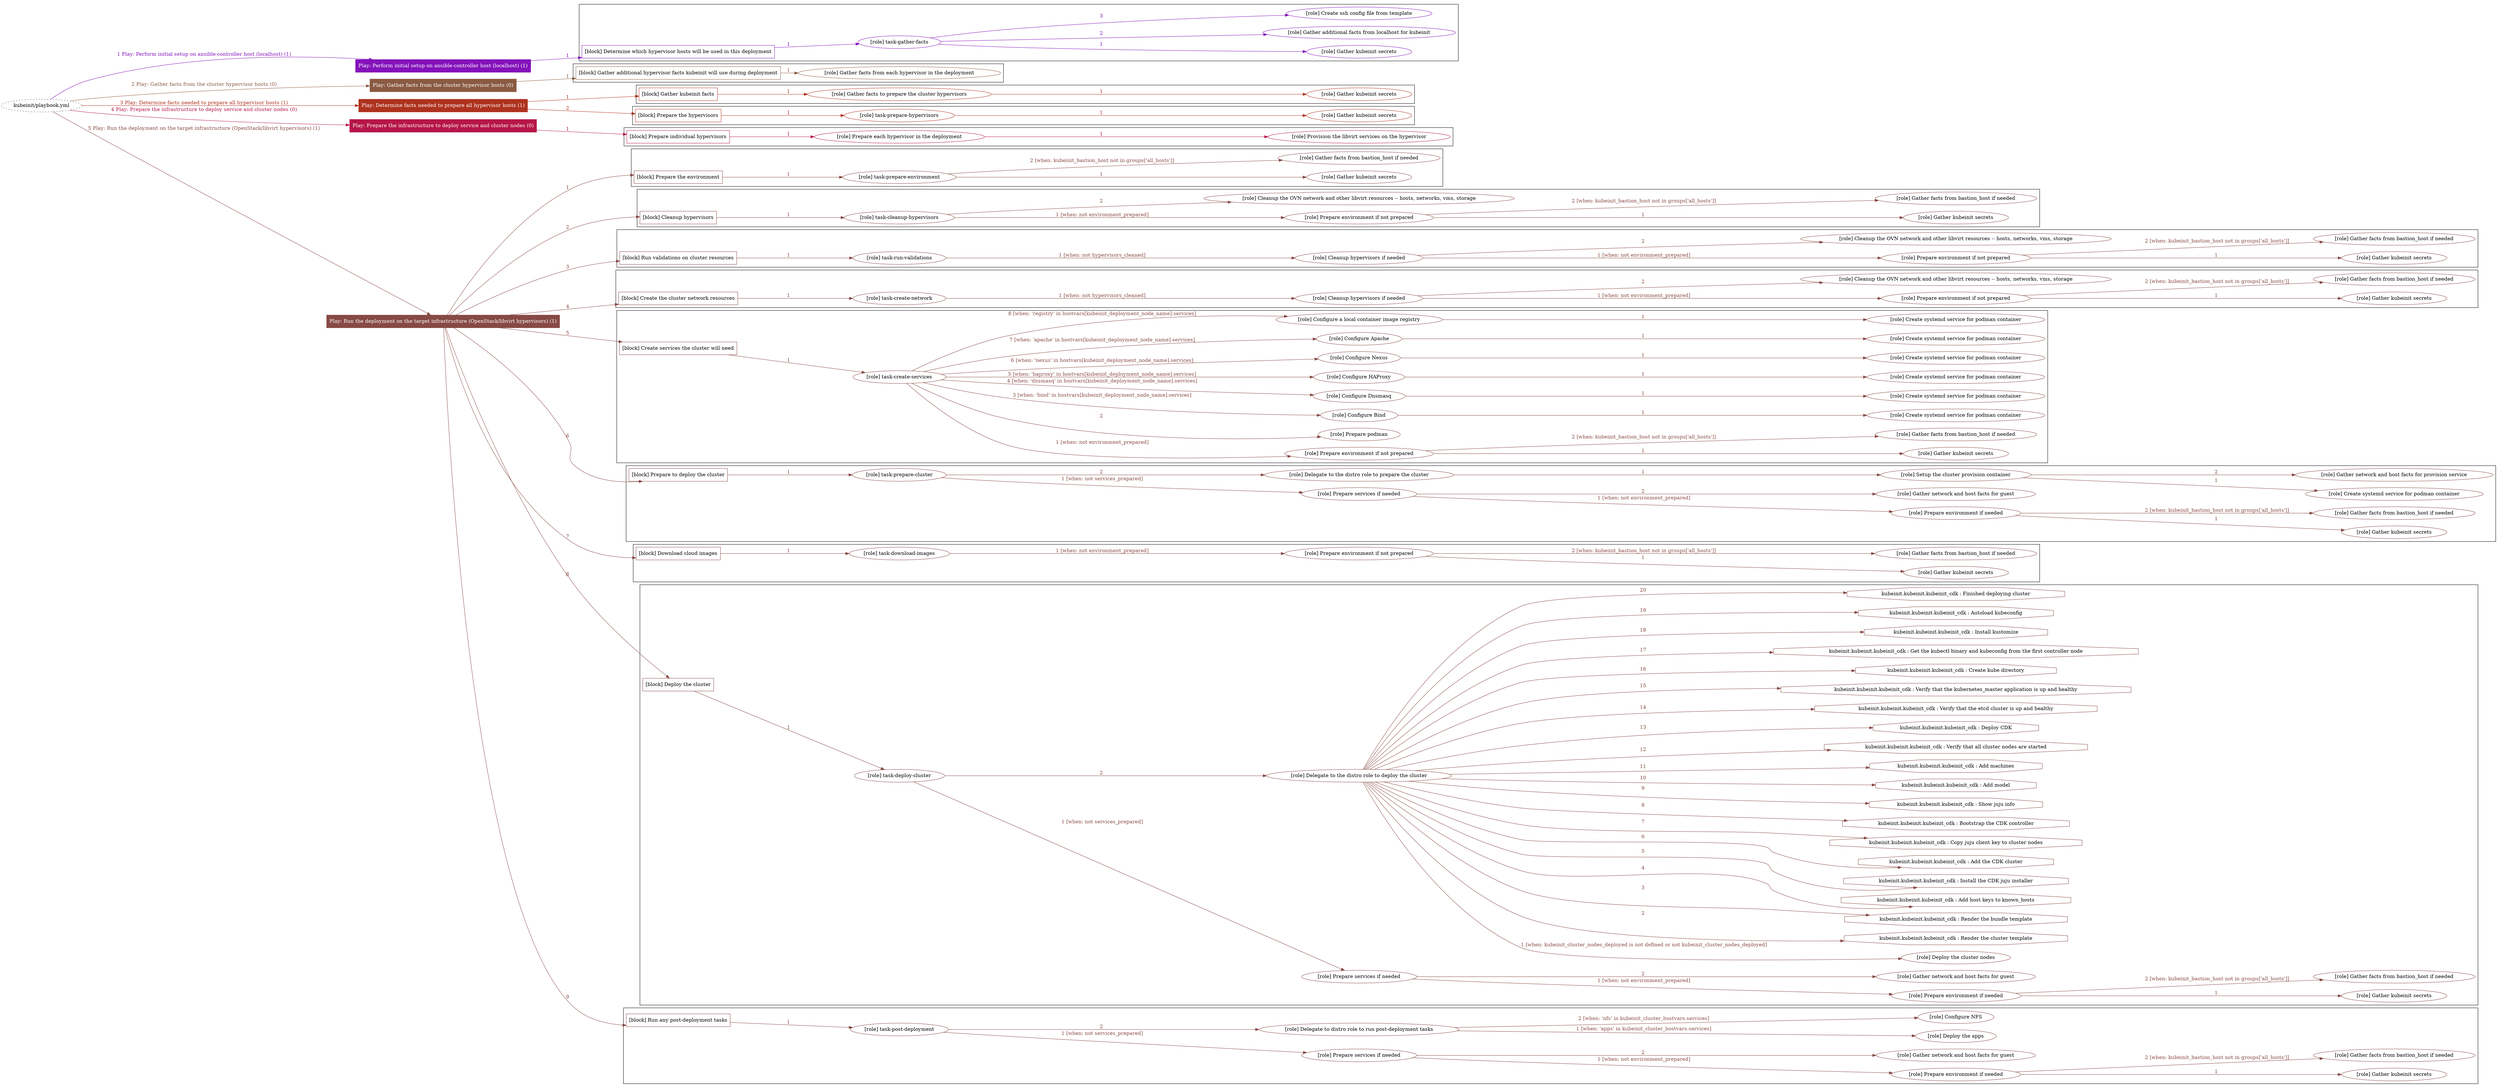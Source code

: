 digraph {
	graph [concentrate=true ordering=in rankdir=LR ratio=fill]
	edge [esep=5 sep=10]
	"kubeinit/playbook.yml" [URL="/home/runner/work/kubeinit/kubeinit/kubeinit/playbook.yml" id=playbook_63dfe992 style=dotted]
	"kubeinit/playbook.yml" -> play_4d8165f4 [label="1 Play: Perform initial setup on ansible-controller host (localhost) (1)" color="#8412ba" fontcolor="#8412ba" id=edge_play_4d8165f4 labeltooltip="1 Play: Perform initial setup on ansible-controller host (localhost) (1)" tooltip="1 Play: Perform initial setup on ansible-controller host (localhost) (1)"]
	subgraph "Play: Perform initial setup on ansible-controller host (localhost) (1)" {
		play_4d8165f4 [label="Play: Perform initial setup on ansible-controller host (localhost) (1)" URL="/home/runner/work/kubeinit/kubeinit/kubeinit/playbook.yml" color="#8412ba" fontcolor="#ffffff" id=play_4d8165f4 shape=box style=filled tooltip=localhost]
		play_4d8165f4 -> block_15922cde [label=1 color="#8412ba" fontcolor="#8412ba" id=edge_block_15922cde labeltooltip=1 tooltip=1]
		subgraph cluster_block_15922cde {
			block_15922cde [label="[block] Determine which hypervisor hosts will be used in this deployment" URL="/home/runner/work/kubeinit/kubeinit/kubeinit/playbook.yml" color="#8412ba" id=block_15922cde labeltooltip="Determine which hypervisor hosts will be used in this deployment" shape=box tooltip="Determine which hypervisor hosts will be used in this deployment"]
			block_15922cde -> role_a9858b9d [label="1 " color="#8412ba" fontcolor="#8412ba" id=edge_role_a9858b9d labeltooltip="1 " tooltip="1 "]
			subgraph "task-gather-facts" {
				role_a9858b9d [label="[role] task-gather-facts" URL="/home/runner/work/kubeinit/kubeinit/kubeinit/playbook.yml" color="#8412ba" id=role_a9858b9d tooltip="task-gather-facts"]
				role_a9858b9d -> role_01f33e39 [label="1 " color="#8412ba" fontcolor="#8412ba" id=edge_role_01f33e39 labeltooltip="1 " tooltip="1 "]
				subgraph "Gather kubeinit secrets" {
					role_01f33e39 [label="[role] Gather kubeinit secrets" URL="/home/runner/.ansible/collections/ansible_collections/kubeinit/kubeinit/roles/kubeinit_prepare/tasks/build_hypervisors_group.yml" color="#8412ba" id=role_01f33e39 tooltip="Gather kubeinit secrets"]
				}
				role_a9858b9d -> role_e69e0e6e [label="2 " color="#8412ba" fontcolor="#8412ba" id=edge_role_e69e0e6e labeltooltip="2 " tooltip="2 "]
				subgraph "Gather additional facts from localhost for kubeinit" {
					role_e69e0e6e [label="[role] Gather additional facts from localhost for kubeinit" URL="/home/runner/.ansible/collections/ansible_collections/kubeinit/kubeinit/roles/kubeinit_prepare/tasks/build_hypervisors_group.yml" color="#8412ba" id=role_e69e0e6e tooltip="Gather additional facts from localhost for kubeinit"]
				}
				role_a9858b9d -> role_93efa104 [label="3 " color="#8412ba" fontcolor="#8412ba" id=edge_role_93efa104 labeltooltip="3 " tooltip="3 "]
				subgraph "Create ssh config file from template" {
					role_93efa104 [label="[role] Create ssh config file from template" URL="/home/runner/.ansible/collections/ansible_collections/kubeinit/kubeinit/roles/kubeinit_prepare/tasks/build_hypervisors_group.yml" color="#8412ba" id=role_93efa104 tooltip="Create ssh config file from template"]
				}
			}
		}
	}
	"kubeinit/playbook.yml" -> play_3448096b [label="2 Play: Gather facts from the cluster hypervisor hosts (0)" color="#8a5a42" fontcolor="#8a5a42" id=edge_play_3448096b labeltooltip="2 Play: Gather facts from the cluster hypervisor hosts (0)" tooltip="2 Play: Gather facts from the cluster hypervisor hosts (0)"]
	subgraph "Play: Gather facts from the cluster hypervisor hosts (0)" {
		play_3448096b [label="Play: Gather facts from the cluster hypervisor hosts (0)" URL="/home/runner/work/kubeinit/kubeinit/kubeinit/playbook.yml" color="#8a5a42" fontcolor="#ffffff" id=play_3448096b shape=box style=filled tooltip="Play: Gather facts from the cluster hypervisor hosts (0)"]
		play_3448096b -> block_5c78b23b [label=1 color="#8a5a42" fontcolor="#8a5a42" id=edge_block_5c78b23b labeltooltip=1 tooltip=1]
		subgraph cluster_block_5c78b23b {
			block_5c78b23b [label="[block] Gather additional hypervisor facts kubeinit will use during deployment" URL="/home/runner/work/kubeinit/kubeinit/kubeinit/playbook.yml" color="#8a5a42" id=block_5c78b23b labeltooltip="Gather additional hypervisor facts kubeinit will use during deployment" shape=box tooltip="Gather additional hypervisor facts kubeinit will use during deployment"]
			block_5c78b23b -> role_9b6daf00 [label="1 " color="#8a5a42" fontcolor="#8a5a42" id=edge_role_9b6daf00 labeltooltip="1 " tooltip="1 "]
			subgraph "Gather facts from each hypervisor in the deployment" {
				role_9b6daf00 [label="[role] Gather facts from each hypervisor in the deployment" URL="/home/runner/work/kubeinit/kubeinit/kubeinit/playbook.yml" color="#8a5a42" id=role_9b6daf00 tooltip="Gather facts from each hypervisor in the deployment"]
			}
		}
	}
	"kubeinit/playbook.yml" -> play_6c14ac7a [label="3 Play: Determine facts needed to prepare all hypervisor hosts (1)" color="#ae321e" fontcolor="#ae321e" id=edge_play_6c14ac7a labeltooltip="3 Play: Determine facts needed to prepare all hypervisor hosts (1)" tooltip="3 Play: Determine facts needed to prepare all hypervisor hosts (1)"]
	subgraph "Play: Determine facts needed to prepare all hypervisor hosts (1)" {
		play_6c14ac7a [label="Play: Determine facts needed to prepare all hypervisor hosts (1)" URL="/home/runner/work/kubeinit/kubeinit/kubeinit/playbook.yml" color="#ae321e" fontcolor="#ffffff" id=play_6c14ac7a shape=box style=filled tooltip=localhost]
		play_6c14ac7a -> block_cfe07d1e [label=1 color="#ae321e" fontcolor="#ae321e" id=edge_block_cfe07d1e labeltooltip=1 tooltip=1]
		subgraph cluster_block_cfe07d1e {
			block_cfe07d1e [label="[block] Gather kubeinit facts" URL="/home/runner/work/kubeinit/kubeinit/kubeinit/playbook.yml" color="#ae321e" id=block_cfe07d1e labeltooltip="Gather kubeinit facts" shape=box tooltip="Gather kubeinit facts"]
			block_cfe07d1e -> role_ba1e9439 [label="1 " color="#ae321e" fontcolor="#ae321e" id=edge_role_ba1e9439 labeltooltip="1 " tooltip="1 "]
			subgraph "Gather facts to prepare the cluster hypervisors" {
				role_ba1e9439 [label="[role] Gather facts to prepare the cluster hypervisors" URL="/home/runner/work/kubeinit/kubeinit/kubeinit/playbook.yml" color="#ae321e" id=role_ba1e9439 tooltip="Gather facts to prepare the cluster hypervisors"]
				role_ba1e9439 -> role_24fb82e9 [label="1 " color="#ae321e" fontcolor="#ae321e" id=edge_role_24fb82e9 labeltooltip="1 " tooltip="1 "]
				subgraph "Gather kubeinit secrets" {
					role_24fb82e9 [label="[role] Gather kubeinit secrets" URL="/home/runner/.ansible/collections/ansible_collections/kubeinit/kubeinit/roles/kubeinit_prepare/tasks/gather_kubeinit_facts.yml" color="#ae321e" id=role_24fb82e9 tooltip="Gather kubeinit secrets"]
				}
			}
		}
		play_6c14ac7a -> block_3a1b915b [label=2 color="#ae321e" fontcolor="#ae321e" id=edge_block_3a1b915b labeltooltip=2 tooltip=2]
		subgraph cluster_block_3a1b915b {
			block_3a1b915b [label="[block] Prepare the hypervisors" URL="/home/runner/work/kubeinit/kubeinit/kubeinit/playbook.yml" color="#ae321e" id=block_3a1b915b labeltooltip="Prepare the hypervisors" shape=box tooltip="Prepare the hypervisors"]
			block_3a1b915b -> role_227595f3 [label="1 " color="#ae321e" fontcolor="#ae321e" id=edge_role_227595f3 labeltooltip="1 " tooltip="1 "]
			subgraph "task-prepare-hypervisors" {
				role_227595f3 [label="[role] task-prepare-hypervisors" URL="/home/runner/work/kubeinit/kubeinit/kubeinit/playbook.yml" color="#ae321e" id=role_227595f3 tooltip="task-prepare-hypervisors"]
				role_227595f3 -> role_4bbdd921 [label="1 " color="#ae321e" fontcolor="#ae321e" id=edge_role_4bbdd921 labeltooltip="1 " tooltip="1 "]
				subgraph "Gather kubeinit secrets" {
					role_4bbdd921 [label="[role] Gather kubeinit secrets" URL="/home/runner/.ansible/collections/ansible_collections/kubeinit/kubeinit/roles/kubeinit_prepare/tasks/gather_kubeinit_facts.yml" color="#ae321e" id=role_4bbdd921 tooltip="Gather kubeinit secrets"]
				}
			}
		}
	}
	"kubeinit/playbook.yml" -> play_77555829 [label="4 Play: Prepare the infrastructure to deploy service and cluster nodes (0)" color="#b61649" fontcolor="#b61649" id=edge_play_77555829 labeltooltip="4 Play: Prepare the infrastructure to deploy service and cluster nodes (0)" tooltip="4 Play: Prepare the infrastructure to deploy service and cluster nodes (0)"]
	subgraph "Play: Prepare the infrastructure to deploy service and cluster nodes (0)" {
		play_77555829 [label="Play: Prepare the infrastructure to deploy service and cluster nodes (0)" URL="/home/runner/work/kubeinit/kubeinit/kubeinit/playbook.yml" color="#b61649" fontcolor="#ffffff" id=play_77555829 shape=box style=filled tooltip="Play: Prepare the infrastructure to deploy service and cluster nodes (0)"]
		play_77555829 -> block_b51683d6 [label=1 color="#b61649" fontcolor="#b61649" id=edge_block_b51683d6 labeltooltip=1 tooltip=1]
		subgraph cluster_block_b51683d6 {
			block_b51683d6 [label="[block] Prepare individual hypervisors" URL="/home/runner/work/kubeinit/kubeinit/kubeinit/playbook.yml" color="#b61649" id=block_b51683d6 labeltooltip="Prepare individual hypervisors" shape=box tooltip="Prepare individual hypervisors"]
			block_b51683d6 -> role_044b424b [label="1 " color="#b61649" fontcolor="#b61649" id=edge_role_044b424b labeltooltip="1 " tooltip="1 "]
			subgraph "Prepare each hypervisor in the deployment" {
				role_044b424b [label="[role] Prepare each hypervisor in the deployment" URL="/home/runner/work/kubeinit/kubeinit/kubeinit/playbook.yml" color="#b61649" id=role_044b424b tooltip="Prepare each hypervisor in the deployment"]
				role_044b424b -> role_d6245e61 [label="1 " color="#b61649" fontcolor="#b61649" id=edge_role_d6245e61 labeltooltip="1 " tooltip="1 "]
				subgraph "Provision the libvirt services on the hypervisor" {
					role_d6245e61 [label="[role] Provision the libvirt services on the hypervisor" URL="/home/runner/.ansible/collections/ansible_collections/kubeinit/kubeinit/roles/kubeinit_prepare/tasks/prepare_hypervisor.yml" color="#b61649" id=role_d6245e61 tooltip="Provision the libvirt services on the hypervisor"]
				}
			}
		}
	}
	"kubeinit/playbook.yml" -> play_7e631a6d [label="5 Play: Run the deployment on the target infrastructure (OpenStack/libvirt hypervisors) (1)" color="#874945" fontcolor="#874945" id=edge_play_7e631a6d labeltooltip="5 Play: Run the deployment on the target infrastructure (OpenStack/libvirt hypervisors) (1)" tooltip="5 Play: Run the deployment on the target infrastructure (OpenStack/libvirt hypervisors) (1)"]
	subgraph "Play: Run the deployment on the target infrastructure (OpenStack/libvirt hypervisors) (1)" {
		play_7e631a6d [label="Play: Run the deployment on the target infrastructure (OpenStack/libvirt hypervisors) (1)" URL="/home/runner/work/kubeinit/kubeinit/kubeinit/playbook.yml" color="#874945" fontcolor="#ffffff" id=play_7e631a6d shape=box style=filled tooltip=localhost]
		play_7e631a6d -> block_fbdd9a4f [label=1 color="#874945" fontcolor="#874945" id=edge_block_fbdd9a4f labeltooltip=1 tooltip=1]
		subgraph cluster_block_fbdd9a4f {
			block_fbdd9a4f [label="[block] Prepare the environment" URL="/home/runner/work/kubeinit/kubeinit/kubeinit/playbook.yml" color="#874945" id=block_fbdd9a4f labeltooltip="Prepare the environment" shape=box tooltip="Prepare the environment"]
			block_fbdd9a4f -> role_422ac066 [label="1 " color="#874945" fontcolor="#874945" id=edge_role_422ac066 labeltooltip="1 " tooltip="1 "]
			subgraph "task-prepare-environment" {
				role_422ac066 [label="[role] task-prepare-environment" URL="/home/runner/work/kubeinit/kubeinit/kubeinit/playbook.yml" color="#874945" id=role_422ac066 tooltip="task-prepare-environment"]
				role_422ac066 -> role_73064e0f [label="1 " color="#874945" fontcolor="#874945" id=edge_role_73064e0f labeltooltip="1 " tooltip="1 "]
				subgraph "Gather kubeinit secrets" {
					role_73064e0f [label="[role] Gather kubeinit secrets" URL="/home/runner/.ansible/collections/ansible_collections/kubeinit/kubeinit/roles/kubeinit_prepare/tasks/gather_kubeinit_facts.yml" color="#874945" id=role_73064e0f tooltip="Gather kubeinit secrets"]
				}
				role_422ac066 -> role_fd7efb9d [label="2 [when: kubeinit_bastion_host not in groups['all_hosts']]" color="#874945" fontcolor="#874945" id=edge_role_fd7efb9d labeltooltip="2 [when: kubeinit_bastion_host not in groups['all_hosts']]" tooltip="2 [when: kubeinit_bastion_host not in groups['all_hosts']]"]
				subgraph "Gather facts from bastion_host if needed" {
					role_fd7efb9d [label="[role] Gather facts from bastion_host if needed" URL="/home/runner/.ansible/collections/ansible_collections/kubeinit/kubeinit/roles/kubeinit_prepare/tasks/main.yml" color="#874945" id=role_fd7efb9d tooltip="Gather facts from bastion_host if needed"]
				}
			}
		}
		play_7e631a6d -> block_b7f941a2 [label=2 color="#874945" fontcolor="#874945" id=edge_block_b7f941a2 labeltooltip=2 tooltip=2]
		subgraph cluster_block_b7f941a2 {
			block_b7f941a2 [label="[block] Cleanup hypervisors" URL="/home/runner/work/kubeinit/kubeinit/kubeinit/playbook.yml" color="#874945" id=block_b7f941a2 labeltooltip="Cleanup hypervisors" shape=box tooltip="Cleanup hypervisors"]
			block_b7f941a2 -> role_b563147d [label="1 " color="#874945" fontcolor="#874945" id=edge_role_b563147d labeltooltip="1 " tooltip="1 "]
			subgraph "task-cleanup-hypervisors" {
				role_b563147d [label="[role] task-cleanup-hypervisors" URL="/home/runner/work/kubeinit/kubeinit/kubeinit/playbook.yml" color="#874945" id=role_b563147d tooltip="task-cleanup-hypervisors"]
				role_b563147d -> role_cd617e5e [label="1 [when: not environment_prepared]" color="#874945" fontcolor="#874945" id=edge_role_cd617e5e labeltooltip="1 [when: not environment_prepared]" tooltip="1 [when: not environment_prepared]"]
				subgraph "Prepare environment if not prepared" {
					role_cd617e5e [label="[role] Prepare environment if not prepared" URL="/home/runner/.ansible/collections/ansible_collections/kubeinit/kubeinit/roles/kubeinit_libvirt/tasks/cleanup_hypervisors.yml" color="#874945" id=role_cd617e5e tooltip="Prepare environment if not prepared"]
					role_cd617e5e -> role_ede94a9c [label="1 " color="#874945" fontcolor="#874945" id=edge_role_ede94a9c labeltooltip="1 " tooltip="1 "]
					subgraph "Gather kubeinit secrets" {
						role_ede94a9c [label="[role] Gather kubeinit secrets" URL="/home/runner/.ansible/collections/ansible_collections/kubeinit/kubeinit/roles/kubeinit_prepare/tasks/gather_kubeinit_facts.yml" color="#874945" id=role_ede94a9c tooltip="Gather kubeinit secrets"]
					}
					role_cd617e5e -> role_a4274be6 [label="2 [when: kubeinit_bastion_host not in groups['all_hosts']]" color="#874945" fontcolor="#874945" id=edge_role_a4274be6 labeltooltip="2 [when: kubeinit_bastion_host not in groups['all_hosts']]" tooltip="2 [when: kubeinit_bastion_host not in groups['all_hosts']]"]
					subgraph "Gather facts from bastion_host if needed" {
						role_a4274be6 [label="[role] Gather facts from bastion_host if needed" URL="/home/runner/.ansible/collections/ansible_collections/kubeinit/kubeinit/roles/kubeinit_prepare/tasks/main.yml" color="#874945" id=role_a4274be6 tooltip="Gather facts from bastion_host if needed"]
					}
				}
				role_b563147d -> role_19e2530e [label="2 " color="#874945" fontcolor="#874945" id=edge_role_19e2530e labeltooltip="2 " tooltip="2 "]
				subgraph "Cleanup the OVN network and other libvirt resources -- hosts, networks, vms, storage" {
					role_19e2530e [label="[role] Cleanup the OVN network and other libvirt resources -- hosts, networks, vms, storage" URL="/home/runner/.ansible/collections/ansible_collections/kubeinit/kubeinit/roles/kubeinit_libvirt/tasks/cleanup_hypervisors.yml" color="#874945" id=role_19e2530e tooltip="Cleanup the OVN network and other libvirt resources -- hosts, networks, vms, storage"]
				}
			}
		}
		play_7e631a6d -> block_2fbdec76 [label=3 color="#874945" fontcolor="#874945" id=edge_block_2fbdec76 labeltooltip=3 tooltip=3]
		subgraph cluster_block_2fbdec76 {
			block_2fbdec76 [label="[block] Run validations on cluster resources" URL="/home/runner/work/kubeinit/kubeinit/kubeinit/playbook.yml" color="#874945" id=block_2fbdec76 labeltooltip="Run validations on cluster resources" shape=box tooltip="Run validations on cluster resources"]
			block_2fbdec76 -> role_89cdd386 [label="1 " color="#874945" fontcolor="#874945" id=edge_role_89cdd386 labeltooltip="1 " tooltip="1 "]
			subgraph "task-run-validations" {
				role_89cdd386 [label="[role] task-run-validations" URL="/home/runner/work/kubeinit/kubeinit/kubeinit/playbook.yml" color="#874945" id=role_89cdd386 tooltip="task-run-validations"]
				role_89cdd386 -> role_2e65c4b2 [label="1 [when: not hypervisors_cleaned]" color="#874945" fontcolor="#874945" id=edge_role_2e65c4b2 labeltooltip="1 [when: not hypervisors_cleaned]" tooltip="1 [when: not hypervisors_cleaned]"]
				subgraph "Cleanup hypervisors if needed" {
					role_2e65c4b2 [label="[role] Cleanup hypervisors if needed" URL="/home/runner/.ansible/collections/ansible_collections/kubeinit/kubeinit/roles/kubeinit_validations/tasks/main.yml" color="#874945" id=role_2e65c4b2 tooltip="Cleanup hypervisors if needed"]
					role_2e65c4b2 -> role_f9a7a554 [label="1 [when: not environment_prepared]" color="#874945" fontcolor="#874945" id=edge_role_f9a7a554 labeltooltip="1 [when: not environment_prepared]" tooltip="1 [when: not environment_prepared]"]
					subgraph "Prepare environment if not prepared" {
						role_f9a7a554 [label="[role] Prepare environment if not prepared" URL="/home/runner/.ansible/collections/ansible_collections/kubeinit/kubeinit/roles/kubeinit_libvirt/tasks/cleanup_hypervisors.yml" color="#874945" id=role_f9a7a554 tooltip="Prepare environment if not prepared"]
						role_f9a7a554 -> role_8419df7d [label="1 " color="#874945" fontcolor="#874945" id=edge_role_8419df7d labeltooltip="1 " tooltip="1 "]
						subgraph "Gather kubeinit secrets" {
							role_8419df7d [label="[role] Gather kubeinit secrets" URL="/home/runner/.ansible/collections/ansible_collections/kubeinit/kubeinit/roles/kubeinit_prepare/tasks/gather_kubeinit_facts.yml" color="#874945" id=role_8419df7d tooltip="Gather kubeinit secrets"]
						}
						role_f9a7a554 -> role_884745bf [label="2 [when: kubeinit_bastion_host not in groups['all_hosts']]" color="#874945" fontcolor="#874945" id=edge_role_884745bf labeltooltip="2 [when: kubeinit_bastion_host not in groups['all_hosts']]" tooltip="2 [when: kubeinit_bastion_host not in groups['all_hosts']]"]
						subgraph "Gather facts from bastion_host if needed" {
							role_884745bf [label="[role] Gather facts from bastion_host if needed" URL="/home/runner/.ansible/collections/ansible_collections/kubeinit/kubeinit/roles/kubeinit_prepare/tasks/main.yml" color="#874945" id=role_884745bf tooltip="Gather facts from bastion_host if needed"]
						}
					}
					role_2e65c4b2 -> role_ef9e0c22 [label="2 " color="#874945" fontcolor="#874945" id=edge_role_ef9e0c22 labeltooltip="2 " tooltip="2 "]
					subgraph "Cleanup the OVN network and other libvirt resources -- hosts, networks, vms, storage" {
						role_ef9e0c22 [label="[role] Cleanup the OVN network and other libvirt resources -- hosts, networks, vms, storage" URL="/home/runner/.ansible/collections/ansible_collections/kubeinit/kubeinit/roles/kubeinit_libvirt/tasks/cleanup_hypervisors.yml" color="#874945" id=role_ef9e0c22 tooltip="Cleanup the OVN network and other libvirt resources -- hosts, networks, vms, storage"]
					}
				}
			}
		}
		play_7e631a6d -> block_248c5309 [label=4 color="#874945" fontcolor="#874945" id=edge_block_248c5309 labeltooltip=4 tooltip=4]
		subgraph cluster_block_248c5309 {
			block_248c5309 [label="[block] Create the cluster network resources" URL="/home/runner/work/kubeinit/kubeinit/kubeinit/playbook.yml" color="#874945" id=block_248c5309 labeltooltip="Create the cluster network resources" shape=box tooltip="Create the cluster network resources"]
			block_248c5309 -> role_6c17239c [label="1 " color="#874945" fontcolor="#874945" id=edge_role_6c17239c labeltooltip="1 " tooltip="1 "]
			subgraph "task-create-network" {
				role_6c17239c [label="[role] task-create-network" URL="/home/runner/work/kubeinit/kubeinit/kubeinit/playbook.yml" color="#874945" id=role_6c17239c tooltip="task-create-network"]
				role_6c17239c -> role_3d003e0c [label="1 [when: not hypervisors_cleaned]" color="#874945" fontcolor="#874945" id=edge_role_3d003e0c labeltooltip="1 [when: not hypervisors_cleaned]" tooltip="1 [when: not hypervisors_cleaned]"]
				subgraph "Cleanup hypervisors if needed" {
					role_3d003e0c [label="[role] Cleanup hypervisors if needed" URL="/home/runner/.ansible/collections/ansible_collections/kubeinit/kubeinit/roles/kubeinit_libvirt/tasks/create_network.yml" color="#874945" id=role_3d003e0c tooltip="Cleanup hypervisors if needed"]
					role_3d003e0c -> role_642766af [label="1 [when: not environment_prepared]" color="#874945" fontcolor="#874945" id=edge_role_642766af labeltooltip="1 [when: not environment_prepared]" tooltip="1 [when: not environment_prepared]"]
					subgraph "Prepare environment if not prepared" {
						role_642766af [label="[role] Prepare environment if not prepared" URL="/home/runner/.ansible/collections/ansible_collections/kubeinit/kubeinit/roles/kubeinit_libvirt/tasks/cleanup_hypervisors.yml" color="#874945" id=role_642766af tooltip="Prepare environment if not prepared"]
						role_642766af -> role_17c8a7ea [label="1 " color="#874945" fontcolor="#874945" id=edge_role_17c8a7ea labeltooltip="1 " tooltip="1 "]
						subgraph "Gather kubeinit secrets" {
							role_17c8a7ea [label="[role] Gather kubeinit secrets" URL="/home/runner/.ansible/collections/ansible_collections/kubeinit/kubeinit/roles/kubeinit_prepare/tasks/gather_kubeinit_facts.yml" color="#874945" id=role_17c8a7ea tooltip="Gather kubeinit secrets"]
						}
						role_642766af -> role_70b1d93e [label="2 [when: kubeinit_bastion_host not in groups['all_hosts']]" color="#874945" fontcolor="#874945" id=edge_role_70b1d93e labeltooltip="2 [when: kubeinit_bastion_host not in groups['all_hosts']]" tooltip="2 [when: kubeinit_bastion_host not in groups['all_hosts']]"]
						subgraph "Gather facts from bastion_host if needed" {
							role_70b1d93e [label="[role] Gather facts from bastion_host if needed" URL="/home/runner/.ansible/collections/ansible_collections/kubeinit/kubeinit/roles/kubeinit_prepare/tasks/main.yml" color="#874945" id=role_70b1d93e tooltip="Gather facts from bastion_host if needed"]
						}
					}
					role_3d003e0c -> role_d7834ec8 [label="2 " color="#874945" fontcolor="#874945" id=edge_role_d7834ec8 labeltooltip="2 " tooltip="2 "]
					subgraph "Cleanup the OVN network and other libvirt resources -- hosts, networks, vms, storage" {
						role_d7834ec8 [label="[role] Cleanup the OVN network and other libvirt resources -- hosts, networks, vms, storage" URL="/home/runner/.ansible/collections/ansible_collections/kubeinit/kubeinit/roles/kubeinit_libvirt/tasks/cleanup_hypervisors.yml" color="#874945" id=role_d7834ec8 tooltip="Cleanup the OVN network and other libvirt resources -- hosts, networks, vms, storage"]
					}
				}
			}
		}
		play_7e631a6d -> block_ba60584f [label=5 color="#874945" fontcolor="#874945" id=edge_block_ba60584f labeltooltip=5 tooltip=5]
		subgraph cluster_block_ba60584f {
			block_ba60584f [label="[block] Create services the cluster will need" URL="/home/runner/work/kubeinit/kubeinit/kubeinit/playbook.yml" color="#874945" id=block_ba60584f labeltooltip="Create services the cluster will need" shape=box tooltip="Create services the cluster will need"]
			block_ba60584f -> role_b6eb8aee [label="1 " color="#874945" fontcolor="#874945" id=edge_role_b6eb8aee labeltooltip="1 " tooltip="1 "]
			subgraph "task-create-services" {
				role_b6eb8aee [label="[role] task-create-services" URL="/home/runner/work/kubeinit/kubeinit/kubeinit/playbook.yml" color="#874945" id=role_b6eb8aee tooltip="task-create-services"]
				role_b6eb8aee -> role_85336e8d [label="1 [when: not environment_prepared]" color="#874945" fontcolor="#874945" id=edge_role_85336e8d labeltooltip="1 [when: not environment_prepared]" tooltip="1 [when: not environment_prepared]"]
				subgraph "Prepare environment if not prepared" {
					role_85336e8d [label="[role] Prepare environment if not prepared" URL="/home/runner/.ansible/collections/ansible_collections/kubeinit/kubeinit/roles/kubeinit_services/tasks/main.yml" color="#874945" id=role_85336e8d tooltip="Prepare environment if not prepared"]
					role_85336e8d -> role_2e295a13 [label="1 " color="#874945" fontcolor="#874945" id=edge_role_2e295a13 labeltooltip="1 " tooltip="1 "]
					subgraph "Gather kubeinit secrets" {
						role_2e295a13 [label="[role] Gather kubeinit secrets" URL="/home/runner/.ansible/collections/ansible_collections/kubeinit/kubeinit/roles/kubeinit_prepare/tasks/gather_kubeinit_facts.yml" color="#874945" id=role_2e295a13 tooltip="Gather kubeinit secrets"]
					}
					role_85336e8d -> role_efc64c1a [label="2 [when: kubeinit_bastion_host not in groups['all_hosts']]" color="#874945" fontcolor="#874945" id=edge_role_efc64c1a labeltooltip="2 [when: kubeinit_bastion_host not in groups['all_hosts']]" tooltip="2 [when: kubeinit_bastion_host not in groups['all_hosts']]"]
					subgraph "Gather facts from bastion_host if needed" {
						role_efc64c1a [label="[role] Gather facts from bastion_host if needed" URL="/home/runner/.ansible/collections/ansible_collections/kubeinit/kubeinit/roles/kubeinit_prepare/tasks/main.yml" color="#874945" id=role_efc64c1a tooltip="Gather facts from bastion_host if needed"]
					}
				}
				role_b6eb8aee -> role_d3c8642c [label="2 " color="#874945" fontcolor="#874945" id=edge_role_d3c8642c labeltooltip="2 " tooltip="2 "]
				subgraph "Prepare podman" {
					role_d3c8642c [label="[role] Prepare podman" URL="/home/runner/.ansible/collections/ansible_collections/kubeinit/kubeinit/roles/kubeinit_services/tasks/00_create_service_pod.yml" color="#874945" id=role_d3c8642c tooltip="Prepare podman"]
				}
				role_b6eb8aee -> role_c995e2ce [label="3 [when: 'bind' in hostvars[kubeinit_deployment_node_name].services]" color="#874945" fontcolor="#874945" id=edge_role_c995e2ce labeltooltip="3 [when: 'bind' in hostvars[kubeinit_deployment_node_name].services]" tooltip="3 [when: 'bind' in hostvars[kubeinit_deployment_node_name].services]"]
				subgraph "Configure Bind" {
					role_c995e2ce [label="[role] Configure Bind" URL="/home/runner/.ansible/collections/ansible_collections/kubeinit/kubeinit/roles/kubeinit_services/tasks/start_services_containers.yml" color="#874945" id=role_c995e2ce tooltip="Configure Bind"]
					role_c995e2ce -> role_66df0a6e [label="1 " color="#874945" fontcolor="#874945" id=edge_role_66df0a6e labeltooltip="1 " tooltip="1 "]
					subgraph "Create systemd service for podman container" {
						role_66df0a6e [label="[role] Create systemd service for podman container" URL="/home/runner/.ansible/collections/ansible_collections/kubeinit/kubeinit/roles/kubeinit_bind/tasks/main.yml" color="#874945" id=role_66df0a6e tooltip="Create systemd service for podman container"]
					}
				}
				role_b6eb8aee -> role_fc5fe7a9 [label="4 [when: 'dnsmasq' in hostvars[kubeinit_deployment_node_name].services]" color="#874945" fontcolor="#874945" id=edge_role_fc5fe7a9 labeltooltip="4 [when: 'dnsmasq' in hostvars[kubeinit_deployment_node_name].services]" tooltip="4 [when: 'dnsmasq' in hostvars[kubeinit_deployment_node_name].services]"]
				subgraph "Configure Dnsmasq" {
					role_fc5fe7a9 [label="[role] Configure Dnsmasq" URL="/home/runner/.ansible/collections/ansible_collections/kubeinit/kubeinit/roles/kubeinit_services/tasks/start_services_containers.yml" color="#874945" id=role_fc5fe7a9 tooltip="Configure Dnsmasq"]
					role_fc5fe7a9 -> role_c49e182d [label="1 " color="#874945" fontcolor="#874945" id=edge_role_c49e182d labeltooltip="1 " tooltip="1 "]
					subgraph "Create systemd service for podman container" {
						role_c49e182d [label="[role] Create systemd service for podman container" URL="/home/runner/.ansible/collections/ansible_collections/kubeinit/kubeinit/roles/kubeinit_dnsmasq/tasks/main.yml" color="#874945" id=role_c49e182d tooltip="Create systemd service for podman container"]
					}
				}
				role_b6eb8aee -> role_551d32ba [label="5 [when: 'haproxy' in hostvars[kubeinit_deployment_node_name].services]" color="#874945" fontcolor="#874945" id=edge_role_551d32ba labeltooltip="5 [when: 'haproxy' in hostvars[kubeinit_deployment_node_name].services]" tooltip="5 [when: 'haproxy' in hostvars[kubeinit_deployment_node_name].services]"]
				subgraph "Configure HAProxy" {
					role_551d32ba [label="[role] Configure HAProxy" URL="/home/runner/.ansible/collections/ansible_collections/kubeinit/kubeinit/roles/kubeinit_services/tasks/start_services_containers.yml" color="#874945" id=role_551d32ba tooltip="Configure HAProxy"]
					role_551d32ba -> role_49ba79e5 [label="1 " color="#874945" fontcolor="#874945" id=edge_role_49ba79e5 labeltooltip="1 " tooltip="1 "]
					subgraph "Create systemd service for podman container" {
						role_49ba79e5 [label="[role] Create systemd service for podman container" URL="/home/runner/.ansible/collections/ansible_collections/kubeinit/kubeinit/roles/kubeinit_haproxy/tasks/main.yml" color="#874945" id=role_49ba79e5 tooltip="Create systemd service for podman container"]
					}
				}
				role_b6eb8aee -> role_8f3dc987 [label="6 [when: 'nexus' in hostvars[kubeinit_deployment_node_name].services]" color="#874945" fontcolor="#874945" id=edge_role_8f3dc987 labeltooltip="6 [when: 'nexus' in hostvars[kubeinit_deployment_node_name].services]" tooltip="6 [when: 'nexus' in hostvars[kubeinit_deployment_node_name].services]"]
				subgraph "Configure Nexus" {
					role_8f3dc987 [label="[role] Configure Nexus" URL="/home/runner/.ansible/collections/ansible_collections/kubeinit/kubeinit/roles/kubeinit_services/tasks/start_services_containers.yml" color="#874945" id=role_8f3dc987 tooltip="Configure Nexus"]
					role_8f3dc987 -> role_126a93f7 [label="1 " color="#874945" fontcolor="#874945" id=edge_role_126a93f7 labeltooltip="1 " tooltip="1 "]
					subgraph "Create systemd service for podman container" {
						role_126a93f7 [label="[role] Create systemd service for podman container" URL="/home/runner/.ansible/collections/ansible_collections/kubeinit/kubeinit/roles/kubeinit_nexus/tasks/main.yml" color="#874945" id=role_126a93f7 tooltip="Create systemd service for podman container"]
					}
				}
				role_b6eb8aee -> role_80516b15 [label="7 [when: 'apache' in hostvars[kubeinit_deployment_node_name].services]" color="#874945" fontcolor="#874945" id=edge_role_80516b15 labeltooltip="7 [when: 'apache' in hostvars[kubeinit_deployment_node_name].services]" tooltip="7 [when: 'apache' in hostvars[kubeinit_deployment_node_name].services]"]
				subgraph "Configure Apache" {
					role_80516b15 [label="[role] Configure Apache" URL="/home/runner/.ansible/collections/ansible_collections/kubeinit/kubeinit/roles/kubeinit_services/tasks/start_services_containers.yml" color="#874945" id=role_80516b15 tooltip="Configure Apache"]
					role_80516b15 -> role_a7dbd6c9 [label="1 " color="#874945" fontcolor="#874945" id=edge_role_a7dbd6c9 labeltooltip="1 " tooltip="1 "]
					subgraph "Create systemd service for podman container" {
						role_a7dbd6c9 [label="[role] Create systemd service for podman container" URL="/home/runner/.ansible/collections/ansible_collections/kubeinit/kubeinit/roles/kubeinit_apache/tasks/main.yml" color="#874945" id=role_a7dbd6c9 tooltip="Create systemd service for podman container"]
					}
				}
				role_b6eb8aee -> role_f782f066 [label="8 [when: 'registry' in hostvars[kubeinit_deployment_node_name].services]" color="#874945" fontcolor="#874945" id=edge_role_f782f066 labeltooltip="8 [when: 'registry' in hostvars[kubeinit_deployment_node_name].services]" tooltip="8 [when: 'registry' in hostvars[kubeinit_deployment_node_name].services]"]
				subgraph "Configure a local container image registry" {
					role_f782f066 [label="[role] Configure a local container image registry" URL="/home/runner/.ansible/collections/ansible_collections/kubeinit/kubeinit/roles/kubeinit_services/tasks/start_services_containers.yml" color="#874945" id=role_f782f066 tooltip="Configure a local container image registry"]
					role_f782f066 -> role_147c8696 [label="1 " color="#874945" fontcolor="#874945" id=edge_role_147c8696 labeltooltip="1 " tooltip="1 "]
					subgraph "Create systemd service for podman container" {
						role_147c8696 [label="[role] Create systemd service for podman container" URL="/home/runner/.ansible/collections/ansible_collections/kubeinit/kubeinit/roles/kubeinit_registry/tasks/main.yml" color="#874945" id=role_147c8696 tooltip="Create systemd service for podman container"]
					}
				}
			}
		}
		play_7e631a6d -> block_e0883d29 [label=6 color="#874945" fontcolor="#874945" id=edge_block_e0883d29 labeltooltip=6 tooltip=6]
		subgraph cluster_block_e0883d29 {
			block_e0883d29 [label="[block] Prepare to deploy the cluster" URL="/home/runner/work/kubeinit/kubeinit/kubeinit/playbook.yml" color="#874945" id=block_e0883d29 labeltooltip="Prepare to deploy the cluster" shape=box tooltip="Prepare to deploy the cluster"]
			block_e0883d29 -> role_8d37bb99 [label="1 " color="#874945" fontcolor="#874945" id=edge_role_8d37bb99 labeltooltip="1 " tooltip="1 "]
			subgraph "task-prepare-cluster" {
				role_8d37bb99 [label="[role] task-prepare-cluster" URL="/home/runner/work/kubeinit/kubeinit/kubeinit/playbook.yml" color="#874945" id=role_8d37bb99 tooltip="task-prepare-cluster"]
				role_8d37bb99 -> role_f2e87768 [label="1 [when: not services_prepared]" color="#874945" fontcolor="#874945" id=edge_role_f2e87768 labeltooltip="1 [when: not services_prepared]" tooltip="1 [when: not services_prepared]"]
				subgraph "Prepare services if needed" {
					role_f2e87768 [label="[role] Prepare services if needed" URL="/home/runner/.ansible/collections/ansible_collections/kubeinit/kubeinit/roles/kubeinit_prepare/tasks/prepare_cluster.yml" color="#874945" id=role_f2e87768 tooltip="Prepare services if needed"]
					role_f2e87768 -> role_af708676 [label="1 [when: not environment_prepared]" color="#874945" fontcolor="#874945" id=edge_role_af708676 labeltooltip="1 [when: not environment_prepared]" tooltip="1 [when: not environment_prepared]"]
					subgraph "Prepare environment if needed" {
						role_af708676 [label="[role] Prepare environment if needed" URL="/home/runner/.ansible/collections/ansible_collections/kubeinit/kubeinit/roles/kubeinit_services/tasks/prepare_services.yml" color="#874945" id=role_af708676 tooltip="Prepare environment if needed"]
						role_af708676 -> role_c6ab4b92 [label="1 " color="#874945" fontcolor="#874945" id=edge_role_c6ab4b92 labeltooltip="1 " tooltip="1 "]
						subgraph "Gather kubeinit secrets" {
							role_c6ab4b92 [label="[role] Gather kubeinit secrets" URL="/home/runner/.ansible/collections/ansible_collections/kubeinit/kubeinit/roles/kubeinit_prepare/tasks/gather_kubeinit_facts.yml" color="#874945" id=role_c6ab4b92 tooltip="Gather kubeinit secrets"]
						}
						role_af708676 -> role_8be3c878 [label="2 [when: kubeinit_bastion_host not in groups['all_hosts']]" color="#874945" fontcolor="#874945" id=edge_role_8be3c878 labeltooltip="2 [when: kubeinit_bastion_host not in groups['all_hosts']]" tooltip="2 [when: kubeinit_bastion_host not in groups['all_hosts']]"]
						subgraph "Gather facts from bastion_host if needed" {
							role_8be3c878 [label="[role] Gather facts from bastion_host if needed" URL="/home/runner/.ansible/collections/ansible_collections/kubeinit/kubeinit/roles/kubeinit_prepare/tasks/main.yml" color="#874945" id=role_8be3c878 tooltip="Gather facts from bastion_host if needed"]
						}
					}
					role_f2e87768 -> role_358d731f [label="2 " color="#874945" fontcolor="#874945" id=edge_role_358d731f labeltooltip="2 " tooltip="2 "]
					subgraph "Gather network and host facts for guest" {
						role_358d731f [label="[role] Gather network and host facts for guest" URL="/home/runner/.ansible/collections/ansible_collections/kubeinit/kubeinit/roles/kubeinit_services/tasks/prepare_services.yml" color="#874945" id=role_358d731f tooltip="Gather network and host facts for guest"]
					}
				}
				role_8d37bb99 -> role_5a272fe9 [label="2 " color="#874945" fontcolor="#874945" id=edge_role_5a272fe9 labeltooltip="2 " tooltip="2 "]
				subgraph "Delegate to the distro role to prepare the cluster" {
					role_5a272fe9 [label="[role] Delegate to the distro role to prepare the cluster" URL="/home/runner/.ansible/collections/ansible_collections/kubeinit/kubeinit/roles/kubeinit_prepare/tasks/prepare_cluster.yml" color="#874945" id=role_5a272fe9 tooltip="Delegate to the distro role to prepare the cluster"]
					role_5a272fe9 -> role_f79bab31 [label="1 " color="#874945" fontcolor="#874945" id=edge_role_f79bab31 labeltooltip="1 " tooltip="1 "]
					subgraph "Setup the cluster provision container" {
						role_f79bab31 [label="[role] Setup the cluster provision container" URL="/home/runner/.ansible/collections/ansible_collections/kubeinit/kubeinit/roles/kubeinit_cdk/tasks/prepare_cluster.yml" color="#874945" id=role_f79bab31 tooltip="Setup the cluster provision container"]
						role_f79bab31 -> role_be2676cc [label="1 " color="#874945" fontcolor="#874945" id=edge_role_be2676cc labeltooltip="1 " tooltip="1 "]
						subgraph "Create systemd service for podman container" {
							role_be2676cc [label="[role] Create systemd service for podman container" URL="/home/runner/.ansible/collections/ansible_collections/kubeinit/kubeinit/roles/kubeinit_services/tasks/create_provision_container.yml" color="#874945" id=role_be2676cc tooltip="Create systemd service for podman container"]
						}
						role_f79bab31 -> role_382983bf [label="2 " color="#874945" fontcolor="#874945" id=edge_role_382983bf labeltooltip="2 " tooltip="2 "]
						subgraph "Gather network and host facts for provision service" {
							role_382983bf [label="[role] Gather network and host facts for provision service" URL="/home/runner/.ansible/collections/ansible_collections/kubeinit/kubeinit/roles/kubeinit_services/tasks/create_provision_container.yml" color="#874945" id=role_382983bf tooltip="Gather network and host facts for provision service"]
						}
					}
				}
			}
		}
		play_7e631a6d -> block_7ec8acf9 [label=7 color="#874945" fontcolor="#874945" id=edge_block_7ec8acf9 labeltooltip=7 tooltip=7]
		subgraph cluster_block_7ec8acf9 {
			block_7ec8acf9 [label="[block] Download cloud images" URL="/home/runner/work/kubeinit/kubeinit/kubeinit/playbook.yml" color="#874945" id=block_7ec8acf9 labeltooltip="Download cloud images" shape=box tooltip="Download cloud images"]
			block_7ec8acf9 -> role_bc9716f5 [label="1 " color="#874945" fontcolor="#874945" id=edge_role_bc9716f5 labeltooltip="1 " tooltip="1 "]
			subgraph "task-download-images" {
				role_bc9716f5 [label="[role] task-download-images" URL="/home/runner/work/kubeinit/kubeinit/kubeinit/playbook.yml" color="#874945" id=role_bc9716f5 tooltip="task-download-images"]
				role_bc9716f5 -> role_2df330bc [label="1 [when: not environment_prepared]" color="#874945" fontcolor="#874945" id=edge_role_2df330bc labeltooltip="1 [when: not environment_prepared]" tooltip="1 [when: not environment_prepared]"]
				subgraph "Prepare environment if not prepared" {
					role_2df330bc [label="[role] Prepare environment if not prepared" URL="/home/runner/.ansible/collections/ansible_collections/kubeinit/kubeinit/roles/kubeinit_libvirt/tasks/download_cloud_images.yml" color="#874945" id=role_2df330bc tooltip="Prepare environment if not prepared"]
					role_2df330bc -> role_f9ef91b8 [label="1 " color="#874945" fontcolor="#874945" id=edge_role_f9ef91b8 labeltooltip="1 " tooltip="1 "]
					subgraph "Gather kubeinit secrets" {
						role_f9ef91b8 [label="[role] Gather kubeinit secrets" URL="/home/runner/.ansible/collections/ansible_collections/kubeinit/kubeinit/roles/kubeinit_prepare/tasks/gather_kubeinit_facts.yml" color="#874945" id=role_f9ef91b8 tooltip="Gather kubeinit secrets"]
					}
					role_2df330bc -> role_d903b109 [label="2 [when: kubeinit_bastion_host not in groups['all_hosts']]" color="#874945" fontcolor="#874945" id=edge_role_d903b109 labeltooltip="2 [when: kubeinit_bastion_host not in groups['all_hosts']]" tooltip="2 [when: kubeinit_bastion_host not in groups['all_hosts']]"]
					subgraph "Gather facts from bastion_host if needed" {
						role_d903b109 [label="[role] Gather facts from bastion_host if needed" URL="/home/runner/.ansible/collections/ansible_collections/kubeinit/kubeinit/roles/kubeinit_prepare/tasks/main.yml" color="#874945" id=role_d903b109 tooltip="Gather facts from bastion_host if needed"]
					}
				}
			}
		}
		play_7e631a6d -> block_6d28c707 [label=8 color="#874945" fontcolor="#874945" id=edge_block_6d28c707 labeltooltip=8 tooltip=8]
		subgraph cluster_block_6d28c707 {
			block_6d28c707 [label="[block] Deploy the cluster" URL="/home/runner/work/kubeinit/kubeinit/kubeinit/playbook.yml" color="#874945" id=block_6d28c707 labeltooltip="Deploy the cluster" shape=box tooltip="Deploy the cluster"]
			block_6d28c707 -> role_4392324b [label="1 " color="#874945" fontcolor="#874945" id=edge_role_4392324b labeltooltip="1 " tooltip="1 "]
			subgraph "task-deploy-cluster" {
				role_4392324b [label="[role] task-deploy-cluster" URL="/home/runner/work/kubeinit/kubeinit/kubeinit/playbook.yml" color="#874945" id=role_4392324b tooltip="task-deploy-cluster"]
				role_4392324b -> role_c4aec7a3 [label="1 [when: not services_prepared]" color="#874945" fontcolor="#874945" id=edge_role_c4aec7a3 labeltooltip="1 [when: not services_prepared]" tooltip="1 [when: not services_prepared]"]
				subgraph "Prepare services if needed" {
					role_c4aec7a3 [label="[role] Prepare services if needed" URL="/home/runner/.ansible/collections/ansible_collections/kubeinit/kubeinit/roles/kubeinit_prepare/tasks/deploy_cluster.yml" color="#874945" id=role_c4aec7a3 tooltip="Prepare services if needed"]
					role_c4aec7a3 -> role_7f66e12a [label="1 [when: not environment_prepared]" color="#874945" fontcolor="#874945" id=edge_role_7f66e12a labeltooltip="1 [when: not environment_prepared]" tooltip="1 [when: not environment_prepared]"]
					subgraph "Prepare environment if needed" {
						role_7f66e12a [label="[role] Prepare environment if needed" URL="/home/runner/.ansible/collections/ansible_collections/kubeinit/kubeinit/roles/kubeinit_services/tasks/prepare_services.yml" color="#874945" id=role_7f66e12a tooltip="Prepare environment if needed"]
						role_7f66e12a -> role_b7809ae4 [label="1 " color="#874945" fontcolor="#874945" id=edge_role_b7809ae4 labeltooltip="1 " tooltip="1 "]
						subgraph "Gather kubeinit secrets" {
							role_b7809ae4 [label="[role] Gather kubeinit secrets" URL="/home/runner/.ansible/collections/ansible_collections/kubeinit/kubeinit/roles/kubeinit_prepare/tasks/gather_kubeinit_facts.yml" color="#874945" id=role_b7809ae4 tooltip="Gather kubeinit secrets"]
						}
						role_7f66e12a -> role_17c02766 [label="2 [when: kubeinit_bastion_host not in groups['all_hosts']]" color="#874945" fontcolor="#874945" id=edge_role_17c02766 labeltooltip="2 [when: kubeinit_bastion_host not in groups['all_hosts']]" tooltip="2 [when: kubeinit_bastion_host not in groups['all_hosts']]"]
						subgraph "Gather facts from bastion_host if needed" {
							role_17c02766 [label="[role] Gather facts from bastion_host if needed" URL="/home/runner/.ansible/collections/ansible_collections/kubeinit/kubeinit/roles/kubeinit_prepare/tasks/main.yml" color="#874945" id=role_17c02766 tooltip="Gather facts from bastion_host if needed"]
						}
					}
					role_c4aec7a3 -> role_791c6376 [label="2 " color="#874945" fontcolor="#874945" id=edge_role_791c6376 labeltooltip="2 " tooltip="2 "]
					subgraph "Gather network and host facts for guest" {
						role_791c6376 [label="[role] Gather network and host facts for guest" URL="/home/runner/.ansible/collections/ansible_collections/kubeinit/kubeinit/roles/kubeinit_services/tasks/prepare_services.yml" color="#874945" id=role_791c6376 tooltip="Gather network and host facts for guest"]
					}
				}
				role_4392324b -> role_a0417984 [label="2 " color="#874945" fontcolor="#874945" id=edge_role_a0417984 labeltooltip="2 " tooltip="2 "]
				subgraph "Delegate to the distro role to deploy the cluster" {
					role_a0417984 [label="[role] Delegate to the distro role to deploy the cluster" URL="/home/runner/.ansible/collections/ansible_collections/kubeinit/kubeinit/roles/kubeinit_prepare/tasks/deploy_cluster.yml" color="#874945" id=role_a0417984 tooltip="Delegate to the distro role to deploy the cluster"]
					role_a0417984 -> role_c9c4d111 [label="1 [when: kubeinit_cluster_nodes_deployed is not defined or not kubeinit_cluster_nodes_deployed]" color="#874945" fontcolor="#874945" id=edge_role_c9c4d111 labeltooltip="1 [when: kubeinit_cluster_nodes_deployed is not defined or not kubeinit_cluster_nodes_deployed]" tooltip="1 [when: kubeinit_cluster_nodes_deployed is not defined or not kubeinit_cluster_nodes_deployed]"]
					subgraph "Deploy the cluster nodes" {
						role_c9c4d111 [label="[role] Deploy the cluster nodes" URL="/home/runner/.ansible/collections/ansible_collections/kubeinit/kubeinit/roles/kubeinit_cdk/tasks/main.yml" color="#874945" id=role_c9c4d111 tooltip="Deploy the cluster nodes"]
					}
					task_09533aab [label="kubeinit.kubeinit.kubeinit_cdk : Render the cluster template" URL="/home/runner/.ansible/collections/ansible_collections/kubeinit/kubeinit/roles/kubeinit_cdk/tasks/main.yml" color="#874945" id=task_09533aab shape=octagon tooltip="kubeinit.kubeinit.kubeinit_cdk : Render the cluster template"]
					role_a0417984 -> task_09533aab [label="2 " color="#874945" fontcolor="#874945" id=edge_task_09533aab labeltooltip="2 " tooltip="2 "]
					task_fa697f14 [label="kubeinit.kubeinit.kubeinit_cdk : Render the bundle template" URL="/home/runner/.ansible/collections/ansible_collections/kubeinit/kubeinit/roles/kubeinit_cdk/tasks/main.yml" color="#874945" id=task_fa697f14 shape=octagon tooltip="kubeinit.kubeinit.kubeinit_cdk : Render the bundle template"]
					role_a0417984 -> task_fa697f14 [label="3 " color="#874945" fontcolor="#874945" id=edge_task_fa697f14 labeltooltip="3 " tooltip="3 "]
					task_2a41d082 [label="kubeinit.kubeinit.kubeinit_cdk : Add host keys to known_hosts" URL="/home/runner/.ansible/collections/ansible_collections/kubeinit/kubeinit/roles/kubeinit_cdk/tasks/main.yml" color="#874945" id=task_2a41d082 shape=octagon tooltip="kubeinit.kubeinit.kubeinit_cdk : Add host keys to known_hosts"]
					role_a0417984 -> task_2a41d082 [label="4 " color="#874945" fontcolor="#874945" id=edge_task_2a41d082 labeltooltip="4 " tooltip="4 "]
					task_4cad8478 [label="kubeinit.kubeinit.kubeinit_cdk : Install the CDK juju installer" URL="/home/runner/.ansible/collections/ansible_collections/kubeinit/kubeinit/roles/kubeinit_cdk/tasks/main.yml" color="#874945" id=task_4cad8478 shape=octagon tooltip="kubeinit.kubeinit.kubeinit_cdk : Install the CDK juju installer"]
					role_a0417984 -> task_4cad8478 [label="5 " color="#874945" fontcolor="#874945" id=edge_task_4cad8478 labeltooltip="5 " tooltip="5 "]
					task_713d3462 [label="kubeinit.kubeinit.kubeinit_cdk : Add the CDK cluster" URL="/home/runner/.ansible/collections/ansible_collections/kubeinit/kubeinit/roles/kubeinit_cdk/tasks/main.yml" color="#874945" id=task_713d3462 shape=octagon tooltip="kubeinit.kubeinit.kubeinit_cdk : Add the CDK cluster"]
					role_a0417984 -> task_713d3462 [label="6 " color="#874945" fontcolor="#874945" id=edge_task_713d3462 labeltooltip="6 " tooltip="6 "]
					task_bce94f11 [label="kubeinit.kubeinit.kubeinit_cdk : Copy juju client key to cluster nodes" URL="/home/runner/.ansible/collections/ansible_collections/kubeinit/kubeinit/roles/kubeinit_cdk/tasks/main.yml" color="#874945" id=task_bce94f11 shape=octagon tooltip="kubeinit.kubeinit.kubeinit_cdk : Copy juju client key to cluster nodes"]
					role_a0417984 -> task_bce94f11 [label="7 " color="#874945" fontcolor="#874945" id=edge_task_bce94f11 labeltooltip="7 " tooltip="7 "]
					task_de121a29 [label="kubeinit.kubeinit.kubeinit_cdk : Bootstrap the CDK controller" URL="/home/runner/.ansible/collections/ansible_collections/kubeinit/kubeinit/roles/kubeinit_cdk/tasks/main.yml" color="#874945" id=task_de121a29 shape=octagon tooltip="kubeinit.kubeinit.kubeinit_cdk : Bootstrap the CDK controller"]
					role_a0417984 -> task_de121a29 [label="8 " color="#874945" fontcolor="#874945" id=edge_task_de121a29 labeltooltip="8 " tooltip="8 "]
					task_52350a7f [label="kubeinit.kubeinit.kubeinit_cdk : Show juju info" URL="/home/runner/.ansible/collections/ansible_collections/kubeinit/kubeinit/roles/kubeinit_cdk/tasks/main.yml" color="#874945" id=task_52350a7f shape=octagon tooltip="kubeinit.kubeinit.kubeinit_cdk : Show juju info"]
					role_a0417984 -> task_52350a7f [label="9 " color="#874945" fontcolor="#874945" id=edge_task_52350a7f labeltooltip="9 " tooltip="9 "]
					task_443c0583 [label="kubeinit.kubeinit.kubeinit_cdk : Add model" URL="/home/runner/.ansible/collections/ansible_collections/kubeinit/kubeinit/roles/kubeinit_cdk/tasks/main.yml" color="#874945" id=task_443c0583 shape=octagon tooltip="kubeinit.kubeinit.kubeinit_cdk : Add model"]
					role_a0417984 -> task_443c0583 [label="10 " color="#874945" fontcolor="#874945" id=edge_task_443c0583 labeltooltip="10 " tooltip="10 "]
					task_e334adbf [label="kubeinit.kubeinit.kubeinit_cdk : Add machines" URL="/home/runner/.ansible/collections/ansible_collections/kubeinit/kubeinit/roles/kubeinit_cdk/tasks/main.yml" color="#874945" id=task_e334adbf shape=octagon tooltip="kubeinit.kubeinit.kubeinit_cdk : Add machines"]
					role_a0417984 -> task_e334adbf [label="11 " color="#874945" fontcolor="#874945" id=edge_task_e334adbf labeltooltip="11 " tooltip="11 "]
					task_d6254e5f [label="kubeinit.kubeinit.kubeinit_cdk : Verify that all cluster nodes are started" URL="/home/runner/.ansible/collections/ansible_collections/kubeinit/kubeinit/roles/kubeinit_cdk/tasks/main.yml" color="#874945" id=task_d6254e5f shape=octagon tooltip="kubeinit.kubeinit.kubeinit_cdk : Verify that all cluster nodes are started"]
					role_a0417984 -> task_d6254e5f [label="12 " color="#874945" fontcolor="#874945" id=edge_task_d6254e5f labeltooltip="12 " tooltip="12 "]
					task_acaac00b [label="kubeinit.kubeinit.kubeinit_cdk : Deploy CDK" URL="/home/runner/.ansible/collections/ansible_collections/kubeinit/kubeinit/roles/kubeinit_cdk/tasks/main.yml" color="#874945" id=task_acaac00b shape=octagon tooltip="kubeinit.kubeinit.kubeinit_cdk : Deploy CDK"]
					role_a0417984 -> task_acaac00b [label="13 " color="#874945" fontcolor="#874945" id=edge_task_acaac00b labeltooltip="13 " tooltip="13 "]
					task_b475cfbb [label="kubeinit.kubeinit.kubeinit_cdk : Verify that the etcd cluster is up and healthy" URL="/home/runner/.ansible/collections/ansible_collections/kubeinit/kubeinit/roles/kubeinit_cdk/tasks/main.yml" color="#874945" id=task_b475cfbb shape=octagon tooltip="kubeinit.kubeinit.kubeinit_cdk : Verify that the etcd cluster is up and healthy"]
					role_a0417984 -> task_b475cfbb [label="14 " color="#874945" fontcolor="#874945" id=edge_task_b475cfbb labeltooltip="14 " tooltip="14 "]
					task_d2703b0a [label="kubeinit.kubeinit.kubeinit_cdk : Verify that the kubernetes_master application is up and healthy" URL="/home/runner/.ansible/collections/ansible_collections/kubeinit/kubeinit/roles/kubeinit_cdk/tasks/main.yml" color="#874945" id=task_d2703b0a shape=octagon tooltip="kubeinit.kubeinit.kubeinit_cdk : Verify that the kubernetes_master application is up and healthy"]
					role_a0417984 -> task_d2703b0a [label="15 " color="#874945" fontcolor="#874945" id=edge_task_d2703b0a labeltooltip="15 " tooltip="15 "]
					task_4342ecb0 [label="kubeinit.kubeinit.kubeinit_cdk : Create kube directory" URL="/home/runner/.ansible/collections/ansible_collections/kubeinit/kubeinit/roles/kubeinit_cdk/tasks/main.yml" color="#874945" id=task_4342ecb0 shape=octagon tooltip="kubeinit.kubeinit.kubeinit_cdk : Create kube directory"]
					role_a0417984 -> task_4342ecb0 [label="16 " color="#874945" fontcolor="#874945" id=edge_task_4342ecb0 labeltooltip="16 " tooltip="16 "]
					task_68762c9a [label="kubeinit.kubeinit.kubeinit_cdk : Get the kubectl binary and kubeconfig from the first controller node" URL="/home/runner/.ansible/collections/ansible_collections/kubeinit/kubeinit/roles/kubeinit_cdk/tasks/main.yml" color="#874945" id=task_68762c9a shape=octagon tooltip="kubeinit.kubeinit.kubeinit_cdk : Get the kubectl binary and kubeconfig from the first controller node"]
					role_a0417984 -> task_68762c9a [label="17 " color="#874945" fontcolor="#874945" id=edge_task_68762c9a labeltooltip="17 " tooltip="17 "]
					task_ae5f1450 [label="kubeinit.kubeinit.kubeinit_cdk : Install kustomize" URL="/home/runner/.ansible/collections/ansible_collections/kubeinit/kubeinit/roles/kubeinit_cdk/tasks/main.yml" color="#874945" id=task_ae5f1450 shape=octagon tooltip="kubeinit.kubeinit.kubeinit_cdk : Install kustomize"]
					role_a0417984 -> task_ae5f1450 [label="18 " color="#874945" fontcolor="#874945" id=edge_task_ae5f1450 labeltooltip="18 " tooltip="18 "]
					task_9e41f116 [label="kubeinit.kubeinit.kubeinit_cdk : Autoload kubeconfig" URL="/home/runner/.ansible/collections/ansible_collections/kubeinit/kubeinit/roles/kubeinit_cdk/tasks/main.yml" color="#874945" id=task_9e41f116 shape=octagon tooltip="kubeinit.kubeinit.kubeinit_cdk : Autoload kubeconfig"]
					role_a0417984 -> task_9e41f116 [label="19 " color="#874945" fontcolor="#874945" id=edge_task_9e41f116 labeltooltip="19 " tooltip="19 "]
					task_80f2ba1b [label="kubeinit.kubeinit.kubeinit_cdk : Finished deploying cluster" URL="/home/runner/.ansible/collections/ansible_collections/kubeinit/kubeinit/roles/kubeinit_cdk/tasks/main.yml" color="#874945" id=task_80f2ba1b shape=octagon tooltip="kubeinit.kubeinit.kubeinit_cdk : Finished deploying cluster"]
					role_a0417984 -> task_80f2ba1b [label="20 " color="#874945" fontcolor="#874945" id=edge_task_80f2ba1b labeltooltip="20 " tooltip="20 "]
				}
			}
		}
		play_7e631a6d -> block_29af6f60 [label=9 color="#874945" fontcolor="#874945" id=edge_block_29af6f60 labeltooltip=9 tooltip=9]
		subgraph cluster_block_29af6f60 {
			block_29af6f60 [label="[block] Run any post-deployment tasks" URL="/home/runner/work/kubeinit/kubeinit/kubeinit/playbook.yml" color="#874945" id=block_29af6f60 labeltooltip="Run any post-deployment tasks" shape=box tooltip="Run any post-deployment tasks"]
			block_29af6f60 -> role_38ac13b2 [label="1 " color="#874945" fontcolor="#874945" id=edge_role_38ac13b2 labeltooltip="1 " tooltip="1 "]
			subgraph "task-post-deployment" {
				role_38ac13b2 [label="[role] task-post-deployment" URL="/home/runner/work/kubeinit/kubeinit/kubeinit/playbook.yml" color="#874945" id=role_38ac13b2 tooltip="task-post-deployment"]
				role_38ac13b2 -> role_af6f17c4 [label="1 [when: not services_prepared]" color="#874945" fontcolor="#874945" id=edge_role_af6f17c4 labeltooltip="1 [when: not services_prepared]" tooltip="1 [when: not services_prepared]"]
				subgraph "Prepare services if needed" {
					role_af6f17c4 [label="[role] Prepare services if needed" URL="/home/runner/.ansible/collections/ansible_collections/kubeinit/kubeinit/roles/kubeinit_prepare/tasks/post_deployment.yml" color="#874945" id=role_af6f17c4 tooltip="Prepare services if needed"]
					role_af6f17c4 -> role_5cfc253b [label="1 [when: not environment_prepared]" color="#874945" fontcolor="#874945" id=edge_role_5cfc253b labeltooltip="1 [when: not environment_prepared]" tooltip="1 [when: not environment_prepared]"]
					subgraph "Prepare environment if needed" {
						role_5cfc253b [label="[role] Prepare environment if needed" URL="/home/runner/.ansible/collections/ansible_collections/kubeinit/kubeinit/roles/kubeinit_services/tasks/prepare_services.yml" color="#874945" id=role_5cfc253b tooltip="Prepare environment if needed"]
						role_5cfc253b -> role_8f2ec740 [label="1 " color="#874945" fontcolor="#874945" id=edge_role_8f2ec740 labeltooltip="1 " tooltip="1 "]
						subgraph "Gather kubeinit secrets" {
							role_8f2ec740 [label="[role] Gather kubeinit secrets" URL="/home/runner/.ansible/collections/ansible_collections/kubeinit/kubeinit/roles/kubeinit_prepare/tasks/gather_kubeinit_facts.yml" color="#874945" id=role_8f2ec740 tooltip="Gather kubeinit secrets"]
						}
						role_5cfc253b -> role_8d74986b [label="2 [when: kubeinit_bastion_host not in groups['all_hosts']]" color="#874945" fontcolor="#874945" id=edge_role_8d74986b labeltooltip="2 [when: kubeinit_bastion_host not in groups['all_hosts']]" tooltip="2 [when: kubeinit_bastion_host not in groups['all_hosts']]"]
						subgraph "Gather facts from bastion_host if needed" {
							role_8d74986b [label="[role] Gather facts from bastion_host if needed" URL="/home/runner/.ansible/collections/ansible_collections/kubeinit/kubeinit/roles/kubeinit_prepare/tasks/main.yml" color="#874945" id=role_8d74986b tooltip="Gather facts from bastion_host if needed"]
						}
					}
					role_af6f17c4 -> role_f44154bf [label="2 " color="#874945" fontcolor="#874945" id=edge_role_f44154bf labeltooltip="2 " tooltip="2 "]
					subgraph "Gather network and host facts for guest" {
						role_f44154bf [label="[role] Gather network and host facts for guest" URL="/home/runner/.ansible/collections/ansible_collections/kubeinit/kubeinit/roles/kubeinit_services/tasks/prepare_services.yml" color="#874945" id=role_f44154bf tooltip="Gather network and host facts for guest"]
					}
				}
				role_38ac13b2 -> role_93ed78d8 [label="2 " color="#874945" fontcolor="#874945" id=edge_role_93ed78d8 labeltooltip="2 " tooltip="2 "]
				subgraph "Delegate to distro role to run post-deployment tasks" {
					role_93ed78d8 [label="[role] Delegate to distro role to run post-deployment tasks" URL="/home/runner/.ansible/collections/ansible_collections/kubeinit/kubeinit/roles/kubeinit_prepare/tasks/post_deployment.yml" color="#874945" id=role_93ed78d8 tooltip="Delegate to distro role to run post-deployment tasks"]
					role_93ed78d8 -> role_a3f46dc7 [label="1 [when: 'apps' in kubeinit_cluster_hostvars.services]" color="#874945" fontcolor="#874945" id=edge_role_a3f46dc7 labeltooltip="1 [when: 'apps' in kubeinit_cluster_hostvars.services]" tooltip="1 [when: 'apps' in kubeinit_cluster_hostvars.services]"]
					subgraph "Deploy the apps" {
						role_a3f46dc7 [label="[role] Deploy the apps" URL="/home/runner/.ansible/collections/ansible_collections/kubeinit/kubeinit/roles/kubeinit_cdk/tasks/post_deployment_tasks.yml" color="#874945" id=role_a3f46dc7 tooltip="Deploy the apps"]
					}
					role_93ed78d8 -> role_f69681ec [label="2 [when: 'nfs' in kubeinit_cluster_hostvars.services]" color="#874945" fontcolor="#874945" id=edge_role_f69681ec labeltooltip="2 [when: 'nfs' in kubeinit_cluster_hostvars.services]" tooltip="2 [when: 'nfs' in kubeinit_cluster_hostvars.services]"]
					subgraph "Configure NFS" {
						role_f69681ec [label="[role] Configure NFS" URL="/home/runner/.ansible/collections/ansible_collections/kubeinit/kubeinit/roles/kubeinit_cdk/tasks/post_deployment_tasks.yml" color="#874945" id=role_f69681ec tooltip="Configure NFS"]
					}
				}
			}
		}
	}
}

